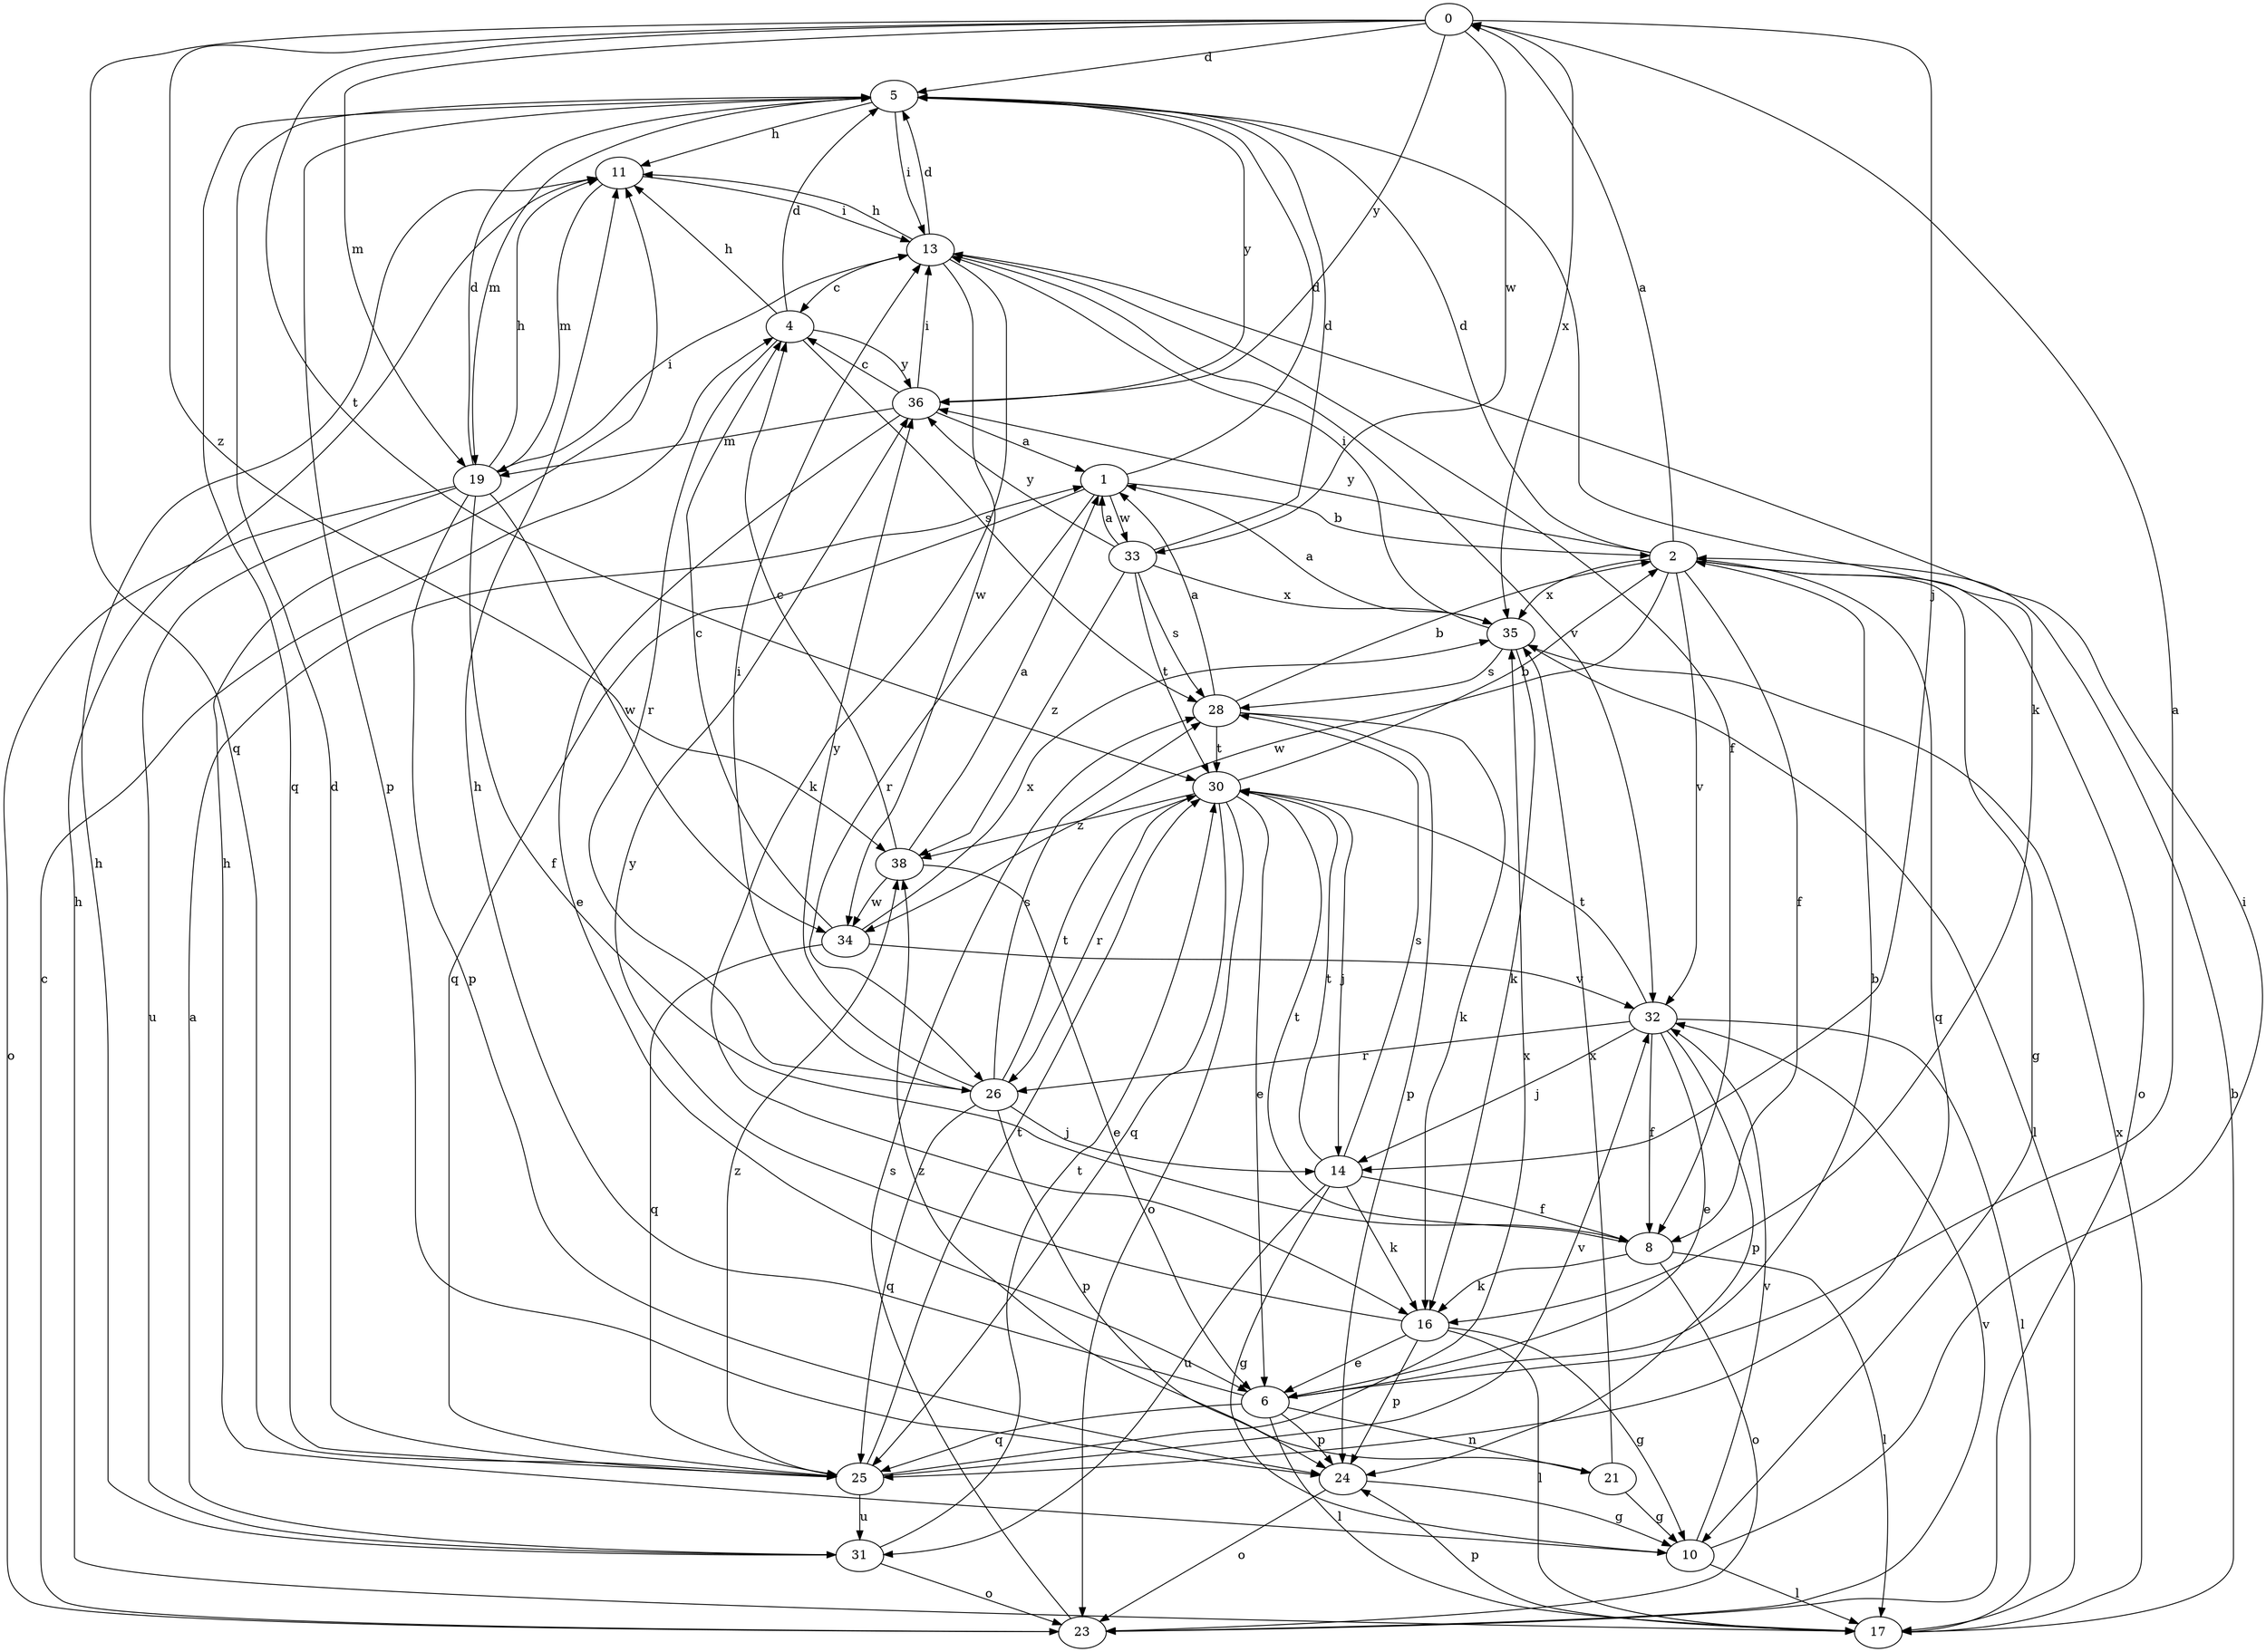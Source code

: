 strict digraph  {
0;
1;
2;
4;
5;
6;
8;
10;
11;
13;
14;
16;
17;
19;
21;
23;
24;
25;
26;
28;
30;
31;
32;
33;
34;
35;
36;
38;
0 -> 5  [label=d];
0 -> 14  [label=j];
0 -> 19  [label=m];
0 -> 25  [label=q];
0 -> 30  [label=t];
0 -> 33  [label=w];
0 -> 35  [label=x];
0 -> 36  [label=y];
0 -> 38  [label=z];
1 -> 2  [label=b];
1 -> 5  [label=d];
1 -> 25  [label=q];
1 -> 26  [label=r];
1 -> 33  [label=w];
2 -> 0  [label=a];
2 -> 5  [label=d];
2 -> 8  [label=f];
2 -> 10  [label=g];
2 -> 23  [label=o];
2 -> 25  [label=q];
2 -> 32  [label=v];
2 -> 34  [label=w];
2 -> 35  [label=x];
2 -> 36  [label=y];
4 -> 5  [label=d];
4 -> 11  [label=h];
4 -> 26  [label=r];
4 -> 28  [label=s];
4 -> 36  [label=y];
5 -> 11  [label=h];
5 -> 13  [label=i];
5 -> 16  [label=k];
5 -> 19  [label=m];
5 -> 24  [label=p];
5 -> 25  [label=q];
5 -> 36  [label=y];
6 -> 0  [label=a];
6 -> 2  [label=b];
6 -> 11  [label=h];
6 -> 17  [label=l];
6 -> 21  [label=n];
6 -> 24  [label=p];
6 -> 25  [label=q];
8 -> 16  [label=k];
8 -> 17  [label=l];
8 -> 23  [label=o];
8 -> 30  [label=t];
10 -> 11  [label=h];
10 -> 13  [label=i];
10 -> 17  [label=l];
10 -> 32  [label=v];
11 -> 13  [label=i];
11 -> 19  [label=m];
13 -> 4  [label=c];
13 -> 5  [label=d];
13 -> 8  [label=f];
13 -> 11  [label=h];
13 -> 16  [label=k];
13 -> 32  [label=v];
13 -> 34  [label=w];
14 -> 8  [label=f];
14 -> 10  [label=g];
14 -> 16  [label=k];
14 -> 28  [label=s];
14 -> 30  [label=t];
14 -> 31  [label=u];
16 -> 6  [label=e];
16 -> 10  [label=g];
16 -> 17  [label=l];
16 -> 24  [label=p];
16 -> 36  [label=y];
17 -> 2  [label=b];
17 -> 11  [label=h];
17 -> 24  [label=p];
17 -> 35  [label=x];
19 -> 5  [label=d];
19 -> 8  [label=f];
19 -> 11  [label=h];
19 -> 13  [label=i];
19 -> 23  [label=o];
19 -> 24  [label=p];
19 -> 31  [label=u];
19 -> 34  [label=w];
21 -> 10  [label=g];
21 -> 35  [label=x];
21 -> 38  [label=z];
23 -> 4  [label=c];
23 -> 28  [label=s];
23 -> 32  [label=v];
24 -> 10  [label=g];
24 -> 23  [label=o];
25 -> 5  [label=d];
25 -> 30  [label=t];
25 -> 31  [label=u];
25 -> 32  [label=v];
25 -> 35  [label=x];
25 -> 38  [label=z];
26 -> 13  [label=i];
26 -> 14  [label=j];
26 -> 24  [label=p];
26 -> 25  [label=q];
26 -> 28  [label=s];
26 -> 30  [label=t];
26 -> 36  [label=y];
28 -> 1  [label=a];
28 -> 2  [label=b];
28 -> 16  [label=k];
28 -> 24  [label=p];
28 -> 30  [label=t];
30 -> 2  [label=b];
30 -> 6  [label=e];
30 -> 14  [label=j];
30 -> 23  [label=o];
30 -> 25  [label=q];
30 -> 26  [label=r];
30 -> 38  [label=z];
31 -> 1  [label=a];
31 -> 11  [label=h];
31 -> 23  [label=o];
31 -> 30  [label=t];
32 -> 6  [label=e];
32 -> 8  [label=f];
32 -> 14  [label=j];
32 -> 17  [label=l];
32 -> 24  [label=p];
32 -> 26  [label=r];
32 -> 30  [label=t];
33 -> 1  [label=a];
33 -> 5  [label=d];
33 -> 28  [label=s];
33 -> 30  [label=t];
33 -> 35  [label=x];
33 -> 36  [label=y];
33 -> 38  [label=z];
34 -> 4  [label=c];
34 -> 25  [label=q];
34 -> 32  [label=v];
34 -> 35  [label=x];
35 -> 1  [label=a];
35 -> 13  [label=i];
35 -> 16  [label=k];
35 -> 17  [label=l];
35 -> 28  [label=s];
36 -> 1  [label=a];
36 -> 4  [label=c];
36 -> 6  [label=e];
36 -> 13  [label=i];
36 -> 19  [label=m];
38 -> 1  [label=a];
38 -> 4  [label=c];
38 -> 6  [label=e];
38 -> 34  [label=w];
}
